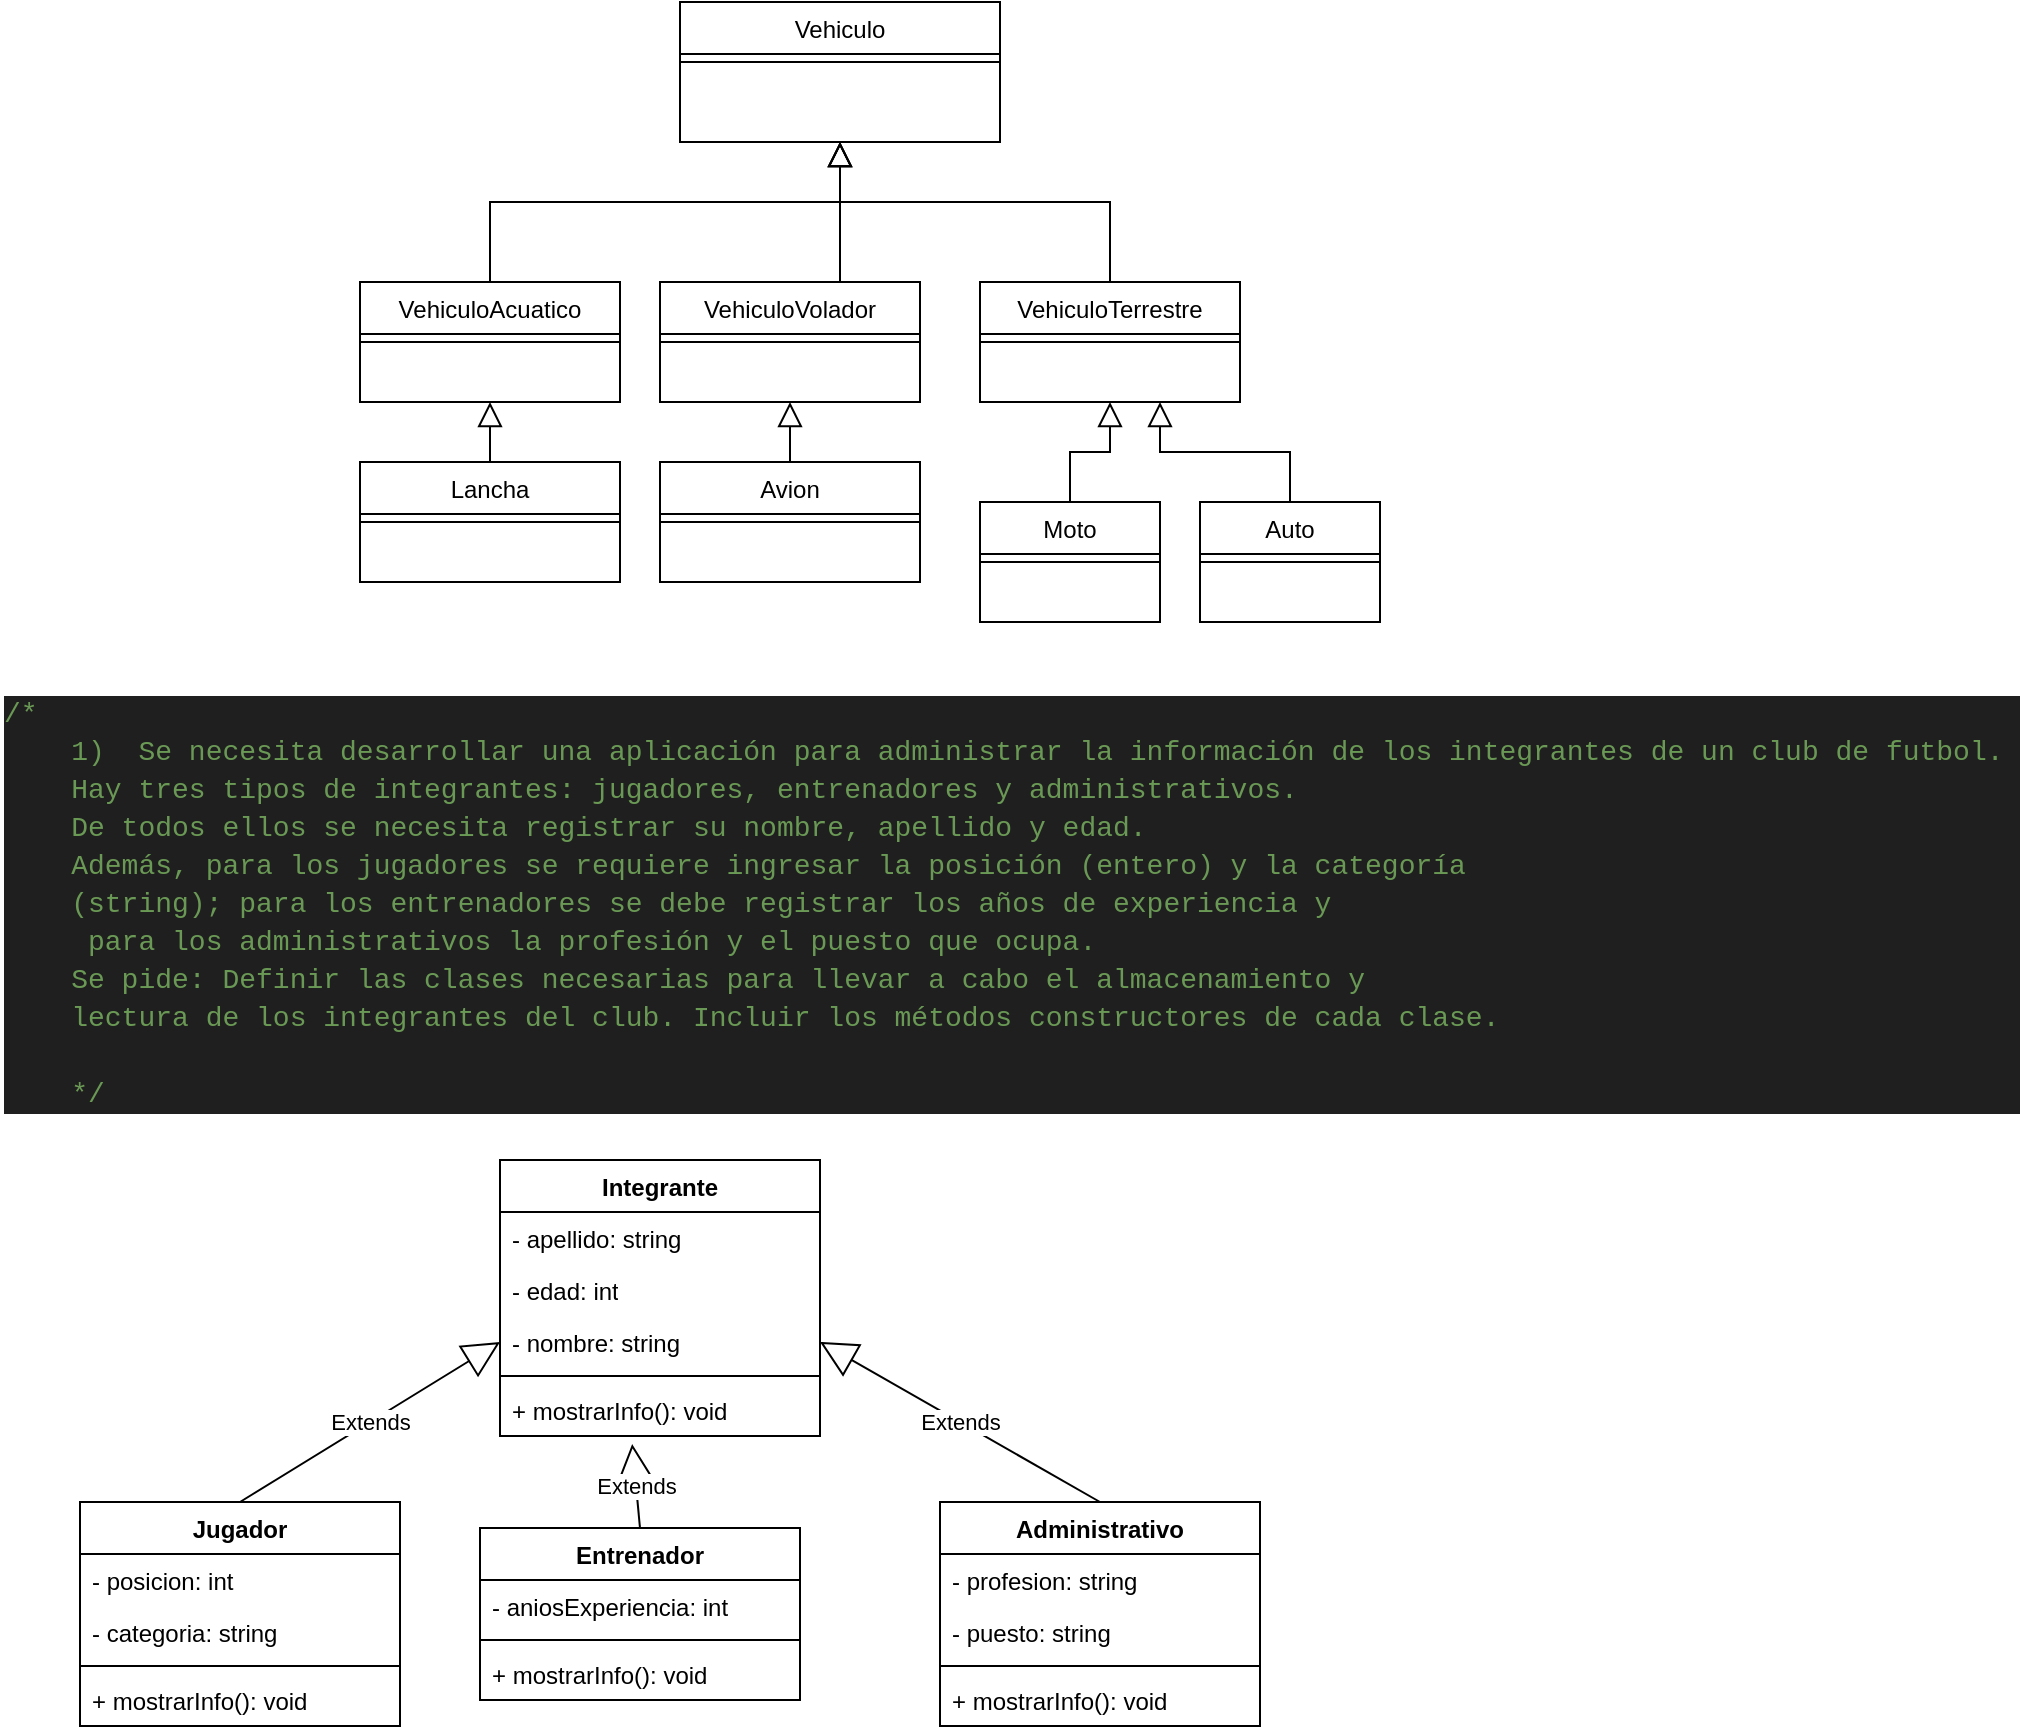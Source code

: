 <mxfile version="24.7.16">
  <diagram id="C5RBs43oDa-KdzZeNtuy" name="Page-1">
    <mxGraphModel dx="2057" dy="426" grid="1" gridSize="10" guides="1" tooltips="1" connect="1" arrows="1" fold="1" page="1" pageScale="1" pageWidth="827" pageHeight="1169" math="0" shadow="0">
      <root>
        <mxCell id="WIyWlLk6GJQsqaUBKTNV-0" />
        <mxCell id="WIyWlLk6GJQsqaUBKTNV-1" parent="WIyWlLk6GJQsqaUBKTNV-0" />
        <mxCell id="zkfFHV4jXpPFQw0GAbJ--0" value="Vehiculo" style="swimlane;fontStyle=0;align=center;verticalAlign=top;childLayout=stackLayout;horizontal=1;startSize=26;horizontalStack=0;resizeParent=1;resizeLast=0;collapsible=1;marginBottom=0;rounded=0;shadow=0;strokeWidth=1;" parent="WIyWlLk6GJQsqaUBKTNV-1" vertex="1">
          <mxGeometry x="300" y="130" width="160" height="70" as="geometry">
            <mxRectangle x="230" y="140" width="160" height="26" as="alternateBounds" />
          </mxGeometry>
        </mxCell>
        <mxCell id="zkfFHV4jXpPFQw0GAbJ--4" value="" style="line;html=1;strokeWidth=1;align=left;verticalAlign=middle;spacingTop=-1;spacingLeft=3;spacingRight=3;rotatable=0;labelPosition=right;points=[];portConstraint=eastwest;" parent="zkfFHV4jXpPFQw0GAbJ--0" vertex="1">
          <mxGeometry y="26" width="160" height="8" as="geometry" />
        </mxCell>
        <mxCell id="zkfFHV4jXpPFQw0GAbJ--12" value="" style="endArrow=block;endSize=10;endFill=0;shadow=0;strokeWidth=1;rounded=0;curved=0;edgeStyle=elbowEdgeStyle;elbow=vertical;exitX=0.5;exitY=0;exitDx=0;exitDy=0;" parent="WIyWlLk6GJQsqaUBKTNV-1" source="Cts_d8yoqNM8cl1k1tXQ-0" target="zkfFHV4jXpPFQw0GAbJ--0" edge="1">
          <mxGeometry width="160" relative="1" as="geometry">
            <mxPoint x="200" y="270" as="sourcePoint" />
            <mxPoint x="200" y="203" as="targetPoint" />
            <Array as="points">
              <mxPoint x="290" y="230" />
            </Array>
          </mxGeometry>
        </mxCell>
        <mxCell id="zkfFHV4jXpPFQw0GAbJ--13" value="VehiculoVolador" style="swimlane;fontStyle=0;align=center;verticalAlign=top;childLayout=stackLayout;horizontal=1;startSize=26;horizontalStack=0;resizeParent=1;resizeLast=0;collapsible=1;marginBottom=0;rounded=0;shadow=0;strokeWidth=1;" parent="WIyWlLk6GJQsqaUBKTNV-1" vertex="1">
          <mxGeometry x="290" y="270" width="130" height="60" as="geometry">
            <mxRectangle x="340" y="380" width="170" height="26" as="alternateBounds" />
          </mxGeometry>
        </mxCell>
        <mxCell id="zkfFHV4jXpPFQw0GAbJ--15" value="" style="line;html=1;strokeWidth=1;align=left;verticalAlign=middle;spacingTop=-1;spacingLeft=3;spacingRight=3;rotatable=0;labelPosition=right;points=[];portConstraint=eastwest;" parent="zkfFHV4jXpPFQw0GAbJ--13" vertex="1">
          <mxGeometry y="26" width="130" height="8" as="geometry" />
        </mxCell>
        <mxCell id="zkfFHV4jXpPFQw0GAbJ--16" value="" style="endArrow=block;endSize=10;endFill=0;shadow=0;strokeWidth=1;rounded=0;curved=0;edgeStyle=elbowEdgeStyle;elbow=vertical;" parent="WIyWlLk6GJQsqaUBKTNV-1" source="zkfFHV4jXpPFQw0GAbJ--13" target="zkfFHV4jXpPFQw0GAbJ--0" edge="1">
          <mxGeometry width="160" relative="1" as="geometry">
            <mxPoint x="210" y="373" as="sourcePoint" />
            <mxPoint x="310" y="271" as="targetPoint" />
            <Array as="points">
              <mxPoint x="380" y="225" />
            </Array>
          </mxGeometry>
        </mxCell>
        <mxCell id="Cts_d8yoqNM8cl1k1tXQ-0" value="VehiculoAcuatico" style="swimlane;fontStyle=0;align=center;verticalAlign=top;childLayout=stackLayout;horizontal=1;startSize=26;horizontalStack=0;resizeParent=1;resizeLast=0;collapsible=1;marginBottom=0;rounded=0;shadow=0;strokeWidth=1;" vertex="1" parent="WIyWlLk6GJQsqaUBKTNV-1">
          <mxGeometry x="140" y="270" width="130" height="60" as="geometry">
            <mxRectangle x="230" y="140" width="160" height="26" as="alternateBounds" />
          </mxGeometry>
        </mxCell>
        <mxCell id="Cts_d8yoqNM8cl1k1tXQ-1" value="" style="line;html=1;strokeWidth=1;align=left;verticalAlign=middle;spacingTop=-1;spacingLeft=3;spacingRight=3;rotatable=0;labelPosition=right;points=[];portConstraint=eastwest;" vertex="1" parent="Cts_d8yoqNM8cl1k1tXQ-0">
          <mxGeometry y="26" width="130" height="8" as="geometry" />
        </mxCell>
        <mxCell id="Cts_d8yoqNM8cl1k1tXQ-2" value="VehiculoTerrestre" style="swimlane;fontStyle=0;align=center;verticalAlign=top;childLayout=stackLayout;horizontal=1;startSize=26;horizontalStack=0;resizeParent=1;resizeLast=0;collapsible=1;marginBottom=0;rounded=0;shadow=0;strokeWidth=1;" vertex="1" parent="WIyWlLk6GJQsqaUBKTNV-1">
          <mxGeometry x="450" y="270" width="130" height="60" as="geometry">
            <mxRectangle x="230" y="140" width="160" height="26" as="alternateBounds" />
          </mxGeometry>
        </mxCell>
        <mxCell id="Cts_d8yoqNM8cl1k1tXQ-3" value="" style="line;html=1;strokeWidth=1;align=left;verticalAlign=middle;spacingTop=-1;spacingLeft=3;spacingRight=3;rotatable=0;labelPosition=right;points=[];portConstraint=eastwest;" vertex="1" parent="Cts_d8yoqNM8cl1k1tXQ-2">
          <mxGeometry y="26" width="130" height="8" as="geometry" />
        </mxCell>
        <mxCell id="Cts_d8yoqNM8cl1k1tXQ-4" value="" style="endArrow=block;endSize=10;endFill=0;shadow=0;strokeWidth=1;rounded=0;curved=0;edgeStyle=elbowEdgeStyle;elbow=vertical;exitX=0.5;exitY=0;exitDx=0;exitDy=0;" edge="1" parent="WIyWlLk6GJQsqaUBKTNV-1" source="Cts_d8yoqNM8cl1k1tXQ-2">
          <mxGeometry width="160" relative="1" as="geometry">
            <mxPoint x="210" y="280" as="sourcePoint" />
            <mxPoint x="380" y="200" as="targetPoint" />
            <Array as="points">
              <mxPoint x="420" y="230" />
            </Array>
          </mxGeometry>
        </mxCell>
        <mxCell id="Cts_d8yoqNM8cl1k1tXQ-5" value="Lancha" style="swimlane;fontStyle=0;align=center;verticalAlign=top;childLayout=stackLayout;horizontal=1;startSize=26;horizontalStack=0;resizeParent=1;resizeLast=0;collapsible=1;marginBottom=0;rounded=0;shadow=0;strokeWidth=1;" vertex="1" parent="WIyWlLk6GJQsqaUBKTNV-1">
          <mxGeometry x="140" y="360" width="130" height="60" as="geometry">
            <mxRectangle x="230" y="140" width="160" height="26" as="alternateBounds" />
          </mxGeometry>
        </mxCell>
        <mxCell id="Cts_d8yoqNM8cl1k1tXQ-6" value="" style="line;html=1;strokeWidth=1;align=left;verticalAlign=middle;spacingTop=-1;spacingLeft=3;spacingRight=3;rotatable=0;labelPosition=right;points=[];portConstraint=eastwest;" vertex="1" parent="Cts_d8yoqNM8cl1k1tXQ-5">
          <mxGeometry y="26" width="130" height="8" as="geometry" />
        </mxCell>
        <mxCell id="Cts_d8yoqNM8cl1k1tXQ-7" value="" style="endArrow=block;endSize=10;endFill=0;shadow=0;strokeWidth=1;rounded=0;curved=0;edgeStyle=elbowEdgeStyle;elbow=vertical;exitX=0.5;exitY=0;exitDx=0;exitDy=0;entryX=0.5;entryY=1;entryDx=0;entryDy=0;" edge="1" parent="WIyWlLk6GJQsqaUBKTNV-1" source="Cts_d8yoqNM8cl1k1tXQ-5" target="Cts_d8yoqNM8cl1k1tXQ-0">
          <mxGeometry width="160" relative="1" as="geometry">
            <mxPoint x="525" y="280" as="sourcePoint" />
            <mxPoint x="390" y="210" as="targetPoint" />
            <Array as="points" />
          </mxGeometry>
        </mxCell>
        <mxCell id="Cts_d8yoqNM8cl1k1tXQ-8" value="Moto" style="swimlane;fontStyle=0;align=center;verticalAlign=top;childLayout=stackLayout;horizontal=1;startSize=26;horizontalStack=0;resizeParent=1;resizeLast=0;collapsible=1;marginBottom=0;rounded=0;shadow=0;strokeWidth=1;" vertex="1" parent="WIyWlLk6GJQsqaUBKTNV-1">
          <mxGeometry x="450" y="380" width="90" height="60" as="geometry">
            <mxRectangle x="230" y="140" width="160" height="26" as="alternateBounds" />
          </mxGeometry>
        </mxCell>
        <mxCell id="Cts_d8yoqNM8cl1k1tXQ-9" value="" style="line;html=1;strokeWidth=1;align=left;verticalAlign=middle;spacingTop=-1;spacingLeft=3;spacingRight=3;rotatable=0;labelPosition=right;points=[];portConstraint=eastwest;" vertex="1" parent="Cts_d8yoqNM8cl1k1tXQ-8">
          <mxGeometry y="26" width="90" height="8" as="geometry" />
        </mxCell>
        <mxCell id="Cts_d8yoqNM8cl1k1tXQ-10" value="" style="endArrow=block;endSize=10;endFill=0;shadow=0;strokeWidth=1;rounded=0;curved=0;edgeStyle=elbowEdgeStyle;elbow=vertical;exitX=0.5;exitY=0;exitDx=0;exitDy=0;entryX=0.5;entryY=1;entryDx=0;entryDy=0;" edge="1" parent="WIyWlLk6GJQsqaUBKTNV-1" source="Cts_d8yoqNM8cl1k1tXQ-8">
          <mxGeometry width="160" relative="1" as="geometry">
            <mxPoint x="835" y="280" as="sourcePoint" />
            <mxPoint x="515" y="330" as="targetPoint" />
            <Array as="points" />
          </mxGeometry>
        </mxCell>
        <mxCell id="Cts_d8yoqNM8cl1k1tXQ-11" value="Auto" style="swimlane;fontStyle=0;align=center;verticalAlign=top;childLayout=stackLayout;horizontal=1;startSize=26;horizontalStack=0;resizeParent=1;resizeLast=0;collapsible=1;marginBottom=0;rounded=0;shadow=0;strokeWidth=1;" vertex="1" parent="WIyWlLk6GJQsqaUBKTNV-1">
          <mxGeometry x="560" y="380" width="90" height="60" as="geometry">
            <mxRectangle x="230" y="140" width="160" height="26" as="alternateBounds" />
          </mxGeometry>
        </mxCell>
        <mxCell id="Cts_d8yoqNM8cl1k1tXQ-12" value="" style="line;html=1;strokeWidth=1;align=left;verticalAlign=middle;spacingTop=-1;spacingLeft=3;spacingRight=3;rotatable=0;labelPosition=right;points=[];portConstraint=eastwest;" vertex="1" parent="Cts_d8yoqNM8cl1k1tXQ-11">
          <mxGeometry y="26" width="90" height="8" as="geometry" />
        </mxCell>
        <mxCell id="Cts_d8yoqNM8cl1k1tXQ-13" value="" style="endArrow=block;endSize=10;endFill=0;shadow=0;strokeWidth=1;rounded=0;curved=0;edgeStyle=elbowEdgeStyle;elbow=vertical;exitX=0.5;exitY=0;exitDx=0;exitDy=0;" edge="1" parent="WIyWlLk6GJQsqaUBKTNV-1" source="Cts_d8yoqNM8cl1k1tXQ-11">
          <mxGeometry width="160" relative="1" as="geometry">
            <mxPoint x="505" y="390" as="sourcePoint" />
            <mxPoint x="540" y="330" as="targetPoint" />
            <Array as="points" />
          </mxGeometry>
        </mxCell>
        <mxCell id="Cts_d8yoqNM8cl1k1tXQ-14" value="Avion" style="swimlane;fontStyle=0;align=center;verticalAlign=top;childLayout=stackLayout;horizontal=1;startSize=26;horizontalStack=0;resizeParent=1;resizeLast=0;collapsible=1;marginBottom=0;rounded=0;shadow=0;strokeWidth=1;" vertex="1" parent="WIyWlLk6GJQsqaUBKTNV-1">
          <mxGeometry x="290" y="360" width="130" height="60" as="geometry">
            <mxRectangle x="230" y="140" width="160" height="26" as="alternateBounds" />
          </mxGeometry>
        </mxCell>
        <mxCell id="Cts_d8yoqNM8cl1k1tXQ-15" value="" style="line;html=1;strokeWidth=1;align=left;verticalAlign=middle;spacingTop=-1;spacingLeft=3;spacingRight=3;rotatable=0;labelPosition=right;points=[];portConstraint=eastwest;" vertex="1" parent="Cts_d8yoqNM8cl1k1tXQ-14">
          <mxGeometry y="26" width="130" height="8" as="geometry" />
        </mxCell>
        <mxCell id="Cts_d8yoqNM8cl1k1tXQ-16" value="" style="endArrow=block;endSize=10;endFill=0;shadow=0;strokeWidth=1;rounded=0;curved=0;edgeStyle=elbowEdgeStyle;elbow=vertical;exitX=0.5;exitY=0;exitDx=0;exitDy=0;entryX=0.5;entryY=1;entryDx=0;entryDy=0;" edge="1" parent="WIyWlLk6GJQsqaUBKTNV-1" source="Cts_d8yoqNM8cl1k1tXQ-14">
          <mxGeometry width="160" relative="1" as="geometry">
            <mxPoint x="675" y="280" as="sourcePoint" />
            <mxPoint x="355" y="330" as="targetPoint" />
            <Array as="points" />
          </mxGeometry>
        </mxCell>
        <mxCell id="Cts_d8yoqNM8cl1k1tXQ-17" value="&lt;div style=&quot;color: #cccccc;background-color: #1f1f1f;font-family: Consolas, &#39;Courier New&#39;, monospace;font-weight: normal;font-size: 14px;line-height: 19px;white-space: pre;&quot;&gt;&lt;div&gt;&lt;span style=&quot;color: #6a9955;&quot;&gt;/*&lt;/span&gt;&lt;/div&gt;&lt;div&gt;&lt;span style=&quot;color: #6a9955;&quot;&gt;&amp;nbsp; &amp;nbsp; 1) &amp;nbsp;Se necesita desarrollar una aplicación para administrar la información de los integrantes de un club de futbol. &lt;/span&gt;&lt;/div&gt;&lt;div&gt;&lt;span style=&quot;color: #6a9955;&quot;&gt;&amp;nbsp; &amp;nbsp; Hay tres tipos de integrantes: jugadores, entrenadores y administrativos. &lt;/span&gt;&lt;/div&gt;&lt;div&gt;&lt;span style=&quot;color: #6a9955;&quot;&gt;&amp;nbsp; &amp;nbsp; De todos ellos se necesita registrar su nombre, apellido y edad. &lt;/span&gt;&lt;/div&gt;&lt;div&gt;&lt;span style=&quot;color: #6a9955;&quot;&gt;&amp;nbsp; &amp;nbsp; Además, para los jugadores se requiere ingresar la posición (entero) y la categoría &lt;/span&gt;&lt;/div&gt;&lt;div&gt;&lt;span style=&quot;color: #6a9955;&quot;&gt;&amp;nbsp; &amp;nbsp; (string); para los entrenadores se debe registrar los años de experiencia y&lt;/span&gt;&lt;/div&gt;&lt;div&gt;&lt;span style=&quot;color: #6a9955;&quot;&gt;&amp;nbsp; &amp;nbsp; &amp;nbsp;para los administrativos la profesión y el puesto que ocupa. &lt;/span&gt;&lt;/div&gt;&lt;div&gt;&lt;span style=&quot;color: #6a9955;&quot;&gt;&amp;nbsp; &amp;nbsp; Se pide: Definir las clases necesarias para llevar a cabo el almacenamiento y &lt;/span&gt;&lt;/div&gt;&lt;div&gt;&lt;span style=&quot;color: #6a9955;&quot;&gt;&amp;nbsp; &amp;nbsp; lectura de los integrantes del club. Incluir los métodos constructores de cada clase.&lt;/span&gt;&lt;/div&gt;&lt;br&gt;&lt;div&gt;&lt;span style=&quot;color: #6a9955;&quot;&gt;&amp;nbsp; &amp;nbsp; */&lt;/span&gt;&lt;/div&gt;&lt;/div&gt;" style="text;whiteSpace=wrap;html=1;" vertex="1" parent="WIyWlLk6GJQsqaUBKTNV-1">
          <mxGeometry x="-40" y="470" width="560" height="230" as="geometry" />
        </mxCell>
        <mxCell id="Cts_d8yoqNM8cl1k1tXQ-30" value="Integrante" style="swimlane;fontStyle=1;align=center;verticalAlign=top;childLayout=stackLayout;horizontal=1;startSize=26;horizontalStack=0;resizeParent=1;resizeParentMax=0;resizeLast=0;collapsible=1;marginBottom=0;whiteSpace=wrap;html=1;" vertex="1" parent="WIyWlLk6GJQsqaUBKTNV-1">
          <mxGeometry x="210" y="709" width="160" height="138" as="geometry" />
        </mxCell>
        <mxCell id="Cts_d8yoqNM8cl1k1tXQ-28" value="- apellido: string" style="text;strokeColor=none;fillColor=none;align=left;verticalAlign=top;spacingLeft=4;spacingRight=4;overflow=hidden;rotatable=0;points=[[0,0.5],[1,0.5]];portConstraint=eastwest;whiteSpace=wrap;html=1;" vertex="1" parent="Cts_d8yoqNM8cl1k1tXQ-30">
          <mxGeometry y="26" width="160" height="26" as="geometry" />
        </mxCell>
        <mxCell id="Cts_d8yoqNM8cl1k1tXQ-29" value="- edad: int" style="text;strokeColor=none;fillColor=none;align=left;verticalAlign=top;spacingLeft=4;spacingRight=4;overflow=hidden;rotatable=0;points=[[0,0.5],[1,0.5]];portConstraint=eastwest;whiteSpace=wrap;html=1;" vertex="1" parent="Cts_d8yoqNM8cl1k1tXQ-30">
          <mxGeometry y="52" width="160" height="26" as="geometry" />
        </mxCell>
        <mxCell id="Cts_d8yoqNM8cl1k1tXQ-27" value="- nombre: string" style="text;strokeColor=none;fillColor=none;align=left;verticalAlign=top;spacingLeft=4;spacingRight=4;overflow=hidden;rotatable=0;points=[[0,0.5],[1,0.5]];portConstraint=eastwest;whiteSpace=wrap;html=1;" vertex="1" parent="Cts_d8yoqNM8cl1k1tXQ-30">
          <mxGeometry y="78" width="160" height="26" as="geometry" />
        </mxCell>
        <mxCell id="Cts_d8yoqNM8cl1k1tXQ-32" value="" style="line;strokeWidth=1;fillColor=none;align=left;verticalAlign=middle;spacingTop=-1;spacingLeft=3;spacingRight=3;rotatable=0;labelPosition=right;points=[];portConstraint=eastwest;strokeColor=inherit;" vertex="1" parent="Cts_d8yoqNM8cl1k1tXQ-30">
          <mxGeometry y="104" width="160" height="8" as="geometry" />
        </mxCell>
        <mxCell id="Cts_d8yoqNM8cl1k1tXQ-33" value="+ mostrarInfo(): void" style="text;strokeColor=none;fillColor=none;align=left;verticalAlign=top;spacingLeft=4;spacingRight=4;overflow=hidden;rotatable=0;points=[[0,0.5],[1,0.5]];portConstraint=eastwest;whiteSpace=wrap;html=1;" vertex="1" parent="Cts_d8yoqNM8cl1k1tXQ-30">
          <mxGeometry y="112" width="160" height="26" as="geometry" />
        </mxCell>
        <mxCell id="Cts_d8yoqNM8cl1k1tXQ-34" value="Jugador" style="swimlane;fontStyle=1;align=center;verticalAlign=top;childLayout=stackLayout;horizontal=1;startSize=26;horizontalStack=0;resizeParent=1;resizeParentMax=0;resizeLast=0;collapsible=1;marginBottom=0;whiteSpace=wrap;html=1;" vertex="1" parent="WIyWlLk6GJQsqaUBKTNV-1">
          <mxGeometry y="880" width="160" height="112" as="geometry" />
        </mxCell>
        <mxCell id="Cts_d8yoqNM8cl1k1tXQ-36" value="- posicion: int" style="text;strokeColor=none;fillColor=none;align=left;verticalAlign=top;spacingLeft=4;spacingRight=4;overflow=hidden;rotatable=0;points=[[0,0.5],[1,0.5]];portConstraint=eastwest;whiteSpace=wrap;html=1;" vertex="1" parent="Cts_d8yoqNM8cl1k1tXQ-34">
          <mxGeometry y="26" width="160" height="26" as="geometry" />
        </mxCell>
        <mxCell id="Cts_d8yoqNM8cl1k1tXQ-37" value="- categoria: string" style="text;strokeColor=none;fillColor=none;align=left;verticalAlign=top;spacingLeft=4;spacingRight=4;overflow=hidden;rotatable=0;points=[[0,0.5],[1,0.5]];portConstraint=eastwest;whiteSpace=wrap;html=1;" vertex="1" parent="Cts_d8yoqNM8cl1k1tXQ-34">
          <mxGeometry y="52" width="160" height="26" as="geometry" />
        </mxCell>
        <mxCell id="Cts_d8yoqNM8cl1k1tXQ-38" value="" style="line;strokeWidth=1;fillColor=none;align=left;verticalAlign=middle;spacingTop=-1;spacingLeft=3;spacingRight=3;rotatable=0;labelPosition=right;points=[];portConstraint=eastwest;strokeColor=inherit;" vertex="1" parent="Cts_d8yoqNM8cl1k1tXQ-34">
          <mxGeometry y="78" width="160" height="8" as="geometry" />
        </mxCell>
        <mxCell id="Cts_d8yoqNM8cl1k1tXQ-39" value="+ mostrarInfo(): void" style="text;strokeColor=none;fillColor=none;align=left;verticalAlign=top;spacingLeft=4;spacingRight=4;overflow=hidden;rotatable=0;points=[[0,0.5],[1,0.5]];portConstraint=eastwest;whiteSpace=wrap;html=1;" vertex="1" parent="Cts_d8yoqNM8cl1k1tXQ-34">
          <mxGeometry y="86" width="160" height="26" as="geometry" />
        </mxCell>
        <mxCell id="Cts_d8yoqNM8cl1k1tXQ-40" value="Entrenador" style="swimlane;fontStyle=1;align=center;verticalAlign=top;childLayout=stackLayout;horizontal=1;startSize=26;horizontalStack=0;resizeParent=1;resizeParentMax=0;resizeLast=0;collapsible=1;marginBottom=0;whiteSpace=wrap;html=1;" vertex="1" parent="WIyWlLk6GJQsqaUBKTNV-1">
          <mxGeometry x="200" y="893" width="160" height="86" as="geometry" />
        </mxCell>
        <mxCell id="Cts_d8yoqNM8cl1k1tXQ-41" value="- aniosExperiencia: int" style="text;strokeColor=none;fillColor=none;align=left;verticalAlign=top;spacingLeft=4;spacingRight=4;overflow=hidden;rotatable=0;points=[[0,0.5],[1,0.5]];portConstraint=eastwest;whiteSpace=wrap;html=1;" vertex="1" parent="Cts_d8yoqNM8cl1k1tXQ-40">
          <mxGeometry y="26" width="160" height="26" as="geometry" />
        </mxCell>
        <mxCell id="Cts_d8yoqNM8cl1k1tXQ-43" value="" style="line;strokeWidth=1;fillColor=none;align=left;verticalAlign=middle;spacingTop=-1;spacingLeft=3;spacingRight=3;rotatable=0;labelPosition=right;points=[];portConstraint=eastwest;strokeColor=inherit;" vertex="1" parent="Cts_d8yoqNM8cl1k1tXQ-40">
          <mxGeometry y="52" width="160" height="8" as="geometry" />
        </mxCell>
        <mxCell id="Cts_d8yoqNM8cl1k1tXQ-44" value="+ mostrarInfo(): void" style="text;strokeColor=none;fillColor=none;align=left;verticalAlign=top;spacingLeft=4;spacingRight=4;overflow=hidden;rotatable=0;points=[[0,0.5],[1,0.5]];portConstraint=eastwest;whiteSpace=wrap;html=1;" vertex="1" parent="Cts_d8yoqNM8cl1k1tXQ-40">
          <mxGeometry y="60" width="160" height="26" as="geometry" />
        </mxCell>
        <mxCell id="Cts_d8yoqNM8cl1k1tXQ-49" value="Administrativo" style="swimlane;fontStyle=1;align=center;verticalAlign=top;childLayout=stackLayout;horizontal=1;startSize=26;horizontalStack=0;resizeParent=1;resizeParentMax=0;resizeLast=0;collapsible=1;marginBottom=0;whiteSpace=wrap;html=1;" vertex="1" parent="WIyWlLk6GJQsqaUBKTNV-1">
          <mxGeometry x="430" y="880" width="160" height="112" as="geometry" />
        </mxCell>
        <mxCell id="Cts_d8yoqNM8cl1k1tXQ-50" value="- profesion: string" style="text;strokeColor=none;fillColor=none;align=left;verticalAlign=top;spacingLeft=4;spacingRight=4;overflow=hidden;rotatable=0;points=[[0,0.5],[1,0.5]];portConstraint=eastwest;whiteSpace=wrap;html=1;" vertex="1" parent="Cts_d8yoqNM8cl1k1tXQ-49">
          <mxGeometry y="26" width="160" height="26" as="geometry" />
        </mxCell>
        <mxCell id="Cts_d8yoqNM8cl1k1tXQ-51" value="- puesto: string" style="text;strokeColor=none;fillColor=none;align=left;verticalAlign=top;spacingLeft=4;spacingRight=4;overflow=hidden;rotatable=0;points=[[0,0.5],[1,0.5]];portConstraint=eastwest;whiteSpace=wrap;html=1;" vertex="1" parent="Cts_d8yoqNM8cl1k1tXQ-49">
          <mxGeometry y="52" width="160" height="26" as="geometry" />
        </mxCell>
        <mxCell id="Cts_d8yoqNM8cl1k1tXQ-52" value="" style="line;strokeWidth=1;fillColor=none;align=left;verticalAlign=middle;spacingTop=-1;spacingLeft=3;spacingRight=3;rotatable=0;labelPosition=right;points=[];portConstraint=eastwest;strokeColor=inherit;" vertex="1" parent="Cts_d8yoqNM8cl1k1tXQ-49">
          <mxGeometry y="78" width="160" height="8" as="geometry" />
        </mxCell>
        <mxCell id="Cts_d8yoqNM8cl1k1tXQ-53" value="+ mostrarInfo(): void" style="text;strokeColor=none;fillColor=none;align=left;verticalAlign=top;spacingLeft=4;spacingRight=4;overflow=hidden;rotatable=0;points=[[0,0.5],[1,0.5]];portConstraint=eastwest;whiteSpace=wrap;html=1;" vertex="1" parent="Cts_d8yoqNM8cl1k1tXQ-49">
          <mxGeometry y="86" width="160" height="26" as="geometry" />
        </mxCell>
        <mxCell id="Cts_d8yoqNM8cl1k1tXQ-54" value="Extends" style="endArrow=block;endSize=16;endFill=0;html=1;rounded=0;exitX=0.5;exitY=0;exitDx=0;exitDy=0;entryX=0;entryY=0.5;entryDx=0;entryDy=0;" edge="1" parent="WIyWlLk6GJQsqaUBKTNV-1" source="Cts_d8yoqNM8cl1k1tXQ-34" target="Cts_d8yoqNM8cl1k1tXQ-27">
          <mxGeometry width="160" relative="1" as="geometry">
            <mxPoint x="210" y="780" as="sourcePoint" />
            <mxPoint x="370" y="780" as="targetPoint" />
          </mxGeometry>
        </mxCell>
        <mxCell id="Cts_d8yoqNM8cl1k1tXQ-55" value="Extends" style="endArrow=block;endSize=16;endFill=0;html=1;rounded=0;exitX=0.5;exitY=0;exitDx=0;exitDy=0;entryX=0.413;entryY=1.154;entryDx=0;entryDy=0;entryPerimeter=0;" edge="1" parent="WIyWlLk6GJQsqaUBKTNV-1" source="Cts_d8yoqNM8cl1k1tXQ-40" target="Cts_d8yoqNM8cl1k1tXQ-33">
          <mxGeometry width="160" relative="1" as="geometry">
            <mxPoint x="90" y="890" as="sourcePoint" />
            <mxPoint x="220" y="810" as="targetPoint" />
          </mxGeometry>
        </mxCell>
        <mxCell id="Cts_d8yoqNM8cl1k1tXQ-56" value="Extends" style="endArrow=block;endSize=16;endFill=0;html=1;rounded=0;exitX=0.5;exitY=0;exitDx=0;exitDy=0;entryX=1;entryY=0.5;entryDx=0;entryDy=0;" edge="1" parent="WIyWlLk6GJQsqaUBKTNV-1" source="Cts_d8yoqNM8cl1k1tXQ-49" target="Cts_d8yoqNM8cl1k1tXQ-27">
          <mxGeometry width="160" relative="1" as="geometry">
            <mxPoint x="100" y="900" as="sourcePoint" />
            <mxPoint x="230" y="820" as="targetPoint" />
          </mxGeometry>
        </mxCell>
      </root>
    </mxGraphModel>
  </diagram>
</mxfile>
